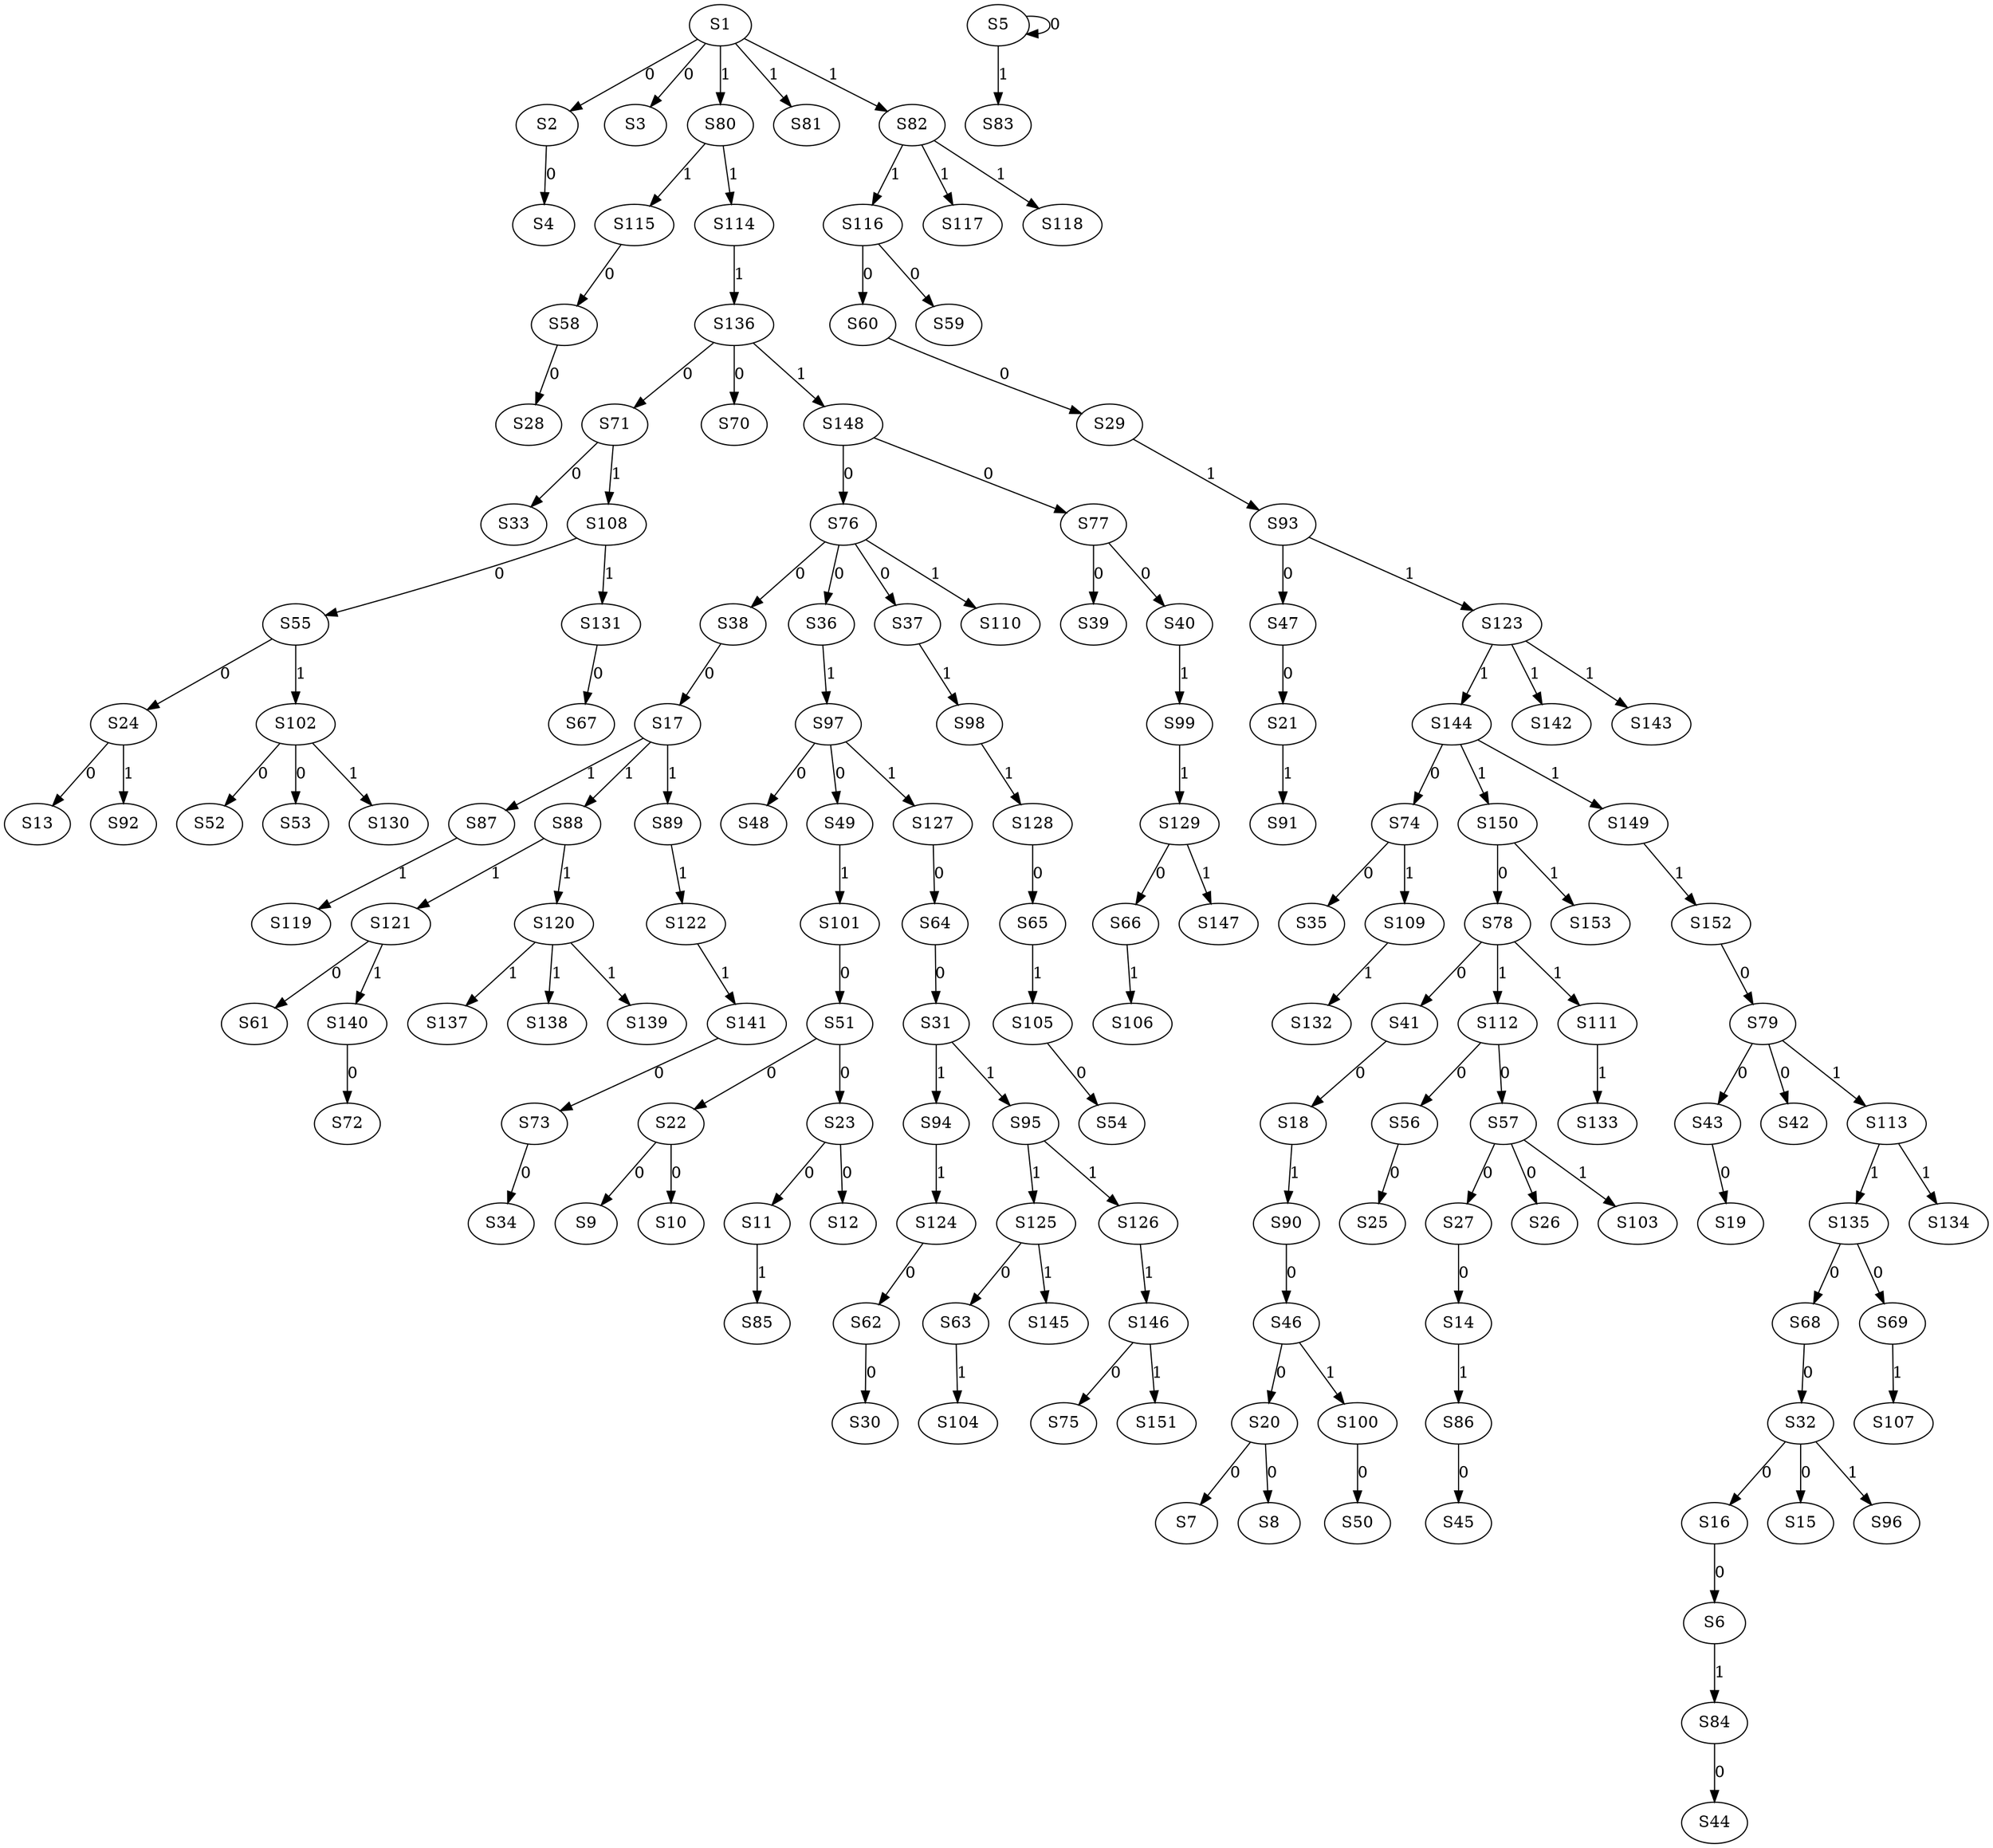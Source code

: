 strict digraph {
	S1 -> S2 [ label = 0 ];
	S1 -> S3 [ label = 0 ];
	S2 -> S4 [ label = 0 ];
	S5 -> S5 [ label = 0 ];
	S16 -> S6 [ label = 0 ];
	S20 -> S7 [ label = 0 ];
	S20 -> S8 [ label = 0 ];
	S22 -> S9 [ label = 0 ];
	S22 -> S10 [ label = 0 ];
	S23 -> S11 [ label = 0 ];
	S23 -> S12 [ label = 0 ];
	S24 -> S13 [ label = 0 ];
	S27 -> S14 [ label = 0 ];
	S32 -> S15 [ label = 0 ];
	S32 -> S16 [ label = 0 ];
	S38 -> S17 [ label = 0 ];
	S41 -> S18 [ label = 0 ];
	S43 -> S19 [ label = 0 ];
	S46 -> S20 [ label = 0 ];
	S47 -> S21 [ label = 0 ];
	S51 -> S22 [ label = 0 ];
	S51 -> S23 [ label = 0 ];
	S55 -> S24 [ label = 0 ];
	S56 -> S25 [ label = 0 ];
	S57 -> S26 [ label = 0 ];
	S57 -> S27 [ label = 0 ];
	S58 -> S28 [ label = 0 ];
	S60 -> S29 [ label = 0 ];
	S62 -> S30 [ label = 0 ];
	S64 -> S31 [ label = 0 ];
	S68 -> S32 [ label = 0 ];
	S71 -> S33 [ label = 0 ];
	S73 -> S34 [ label = 0 ];
	S74 -> S35 [ label = 0 ];
	S76 -> S36 [ label = 0 ];
	S76 -> S37 [ label = 0 ];
	S76 -> S38 [ label = 0 ];
	S77 -> S39 [ label = 0 ];
	S77 -> S40 [ label = 0 ];
	S78 -> S41 [ label = 0 ];
	S79 -> S42 [ label = 0 ];
	S79 -> S43 [ label = 0 ];
	S84 -> S44 [ label = 0 ];
	S86 -> S45 [ label = 0 ];
	S90 -> S46 [ label = 0 ];
	S93 -> S47 [ label = 0 ];
	S97 -> S48 [ label = 0 ];
	S97 -> S49 [ label = 0 ];
	S100 -> S50 [ label = 0 ];
	S101 -> S51 [ label = 0 ];
	S102 -> S52 [ label = 0 ];
	S102 -> S53 [ label = 0 ];
	S105 -> S54 [ label = 0 ];
	S108 -> S55 [ label = 0 ];
	S112 -> S56 [ label = 0 ];
	S112 -> S57 [ label = 0 ];
	S115 -> S58 [ label = 0 ];
	S116 -> S59 [ label = 0 ];
	S116 -> S60 [ label = 0 ];
	S121 -> S61 [ label = 0 ];
	S124 -> S62 [ label = 0 ];
	S125 -> S63 [ label = 0 ];
	S127 -> S64 [ label = 0 ];
	S128 -> S65 [ label = 0 ];
	S129 -> S66 [ label = 0 ];
	S131 -> S67 [ label = 0 ];
	S135 -> S68 [ label = 0 ];
	S135 -> S69 [ label = 0 ];
	S136 -> S70 [ label = 0 ];
	S136 -> S71 [ label = 0 ];
	S140 -> S72 [ label = 0 ];
	S141 -> S73 [ label = 0 ];
	S144 -> S74 [ label = 0 ];
	S146 -> S75 [ label = 0 ];
	S148 -> S76 [ label = 0 ];
	S148 -> S77 [ label = 0 ];
	S150 -> S78 [ label = 0 ];
	S152 -> S79 [ label = 0 ];
	S1 -> S80 [ label = 1 ];
	S1 -> S81 [ label = 1 ];
	S1 -> S82 [ label = 1 ];
	S5 -> S83 [ label = 1 ];
	S6 -> S84 [ label = 1 ];
	S11 -> S85 [ label = 1 ];
	S14 -> S86 [ label = 1 ];
	S17 -> S87 [ label = 1 ];
	S17 -> S88 [ label = 1 ];
	S17 -> S89 [ label = 1 ];
	S18 -> S90 [ label = 1 ];
	S21 -> S91 [ label = 1 ];
	S24 -> S92 [ label = 1 ];
	S29 -> S93 [ label = 1 ];
	S31 -> S94 [ label = 1 ];
	S31 -> S95 [ label = 1 ];
	S32 -> S96 [ label = 1 ];
	S36 -> S97 [ label = 1 ];
	S37 -> S98 [ label = 1 ];
	S40 -> S99 [ label = 1 ];
	S46 -> S100 [ label = 1 ];
	S49 -> S101 [ label = 1 ];
	S55 -> S102 [ label = 1 ];
	S57 -> S103 [ label = 1 ];
	S63 -> S104 [ label = 1 ];
	S65 -> S105 [ label = 1 ];
	S66 -> S106 [ label = 1 ];
	S69 -> S107 [ label = 1 ];
	S71 -> S108 [ label = 1 ];
	S74 -> S109 [ label = 1 ];
	S76 -> S110 [ label = 1 ];
	S78 -> S111 [ label = 1 ];
	S78 -> S112 [ label = 1 ];
	S79 -> S113 [ label = 1 ];
	S80 -> S114 [ label = 1 ];
	S80 -> S115 [ label = 1 ];
	S82 -> S116 [ label = 1 ];
	S82 -> S117 [ label = 1 ];
	S82 -> S118 [ label = 1 ];
	S87 -> S119 [ label = 1 ];
	S88 -> S120 [ label = 1 ];
	S88 -> S121 [ label = 1 ];
	S89 -> S122 [ label = 1 ];
	S93 -> S123 [ label = 1 ];
	S94 -> S124 [ label = 1 ];
	S95 -> S125 [ label = 1 ];
	S95 -> S126 [ label = 1 ];
	S97 -> S127 [ label = 1 ];
	S98 -> S128 [ label = 1 ];
	S99 -> S129 [ label = 1 ];
	S102 -> S130 [ label = 1 ];
	S108 -> S131 [ label = 1 ];
	S109 -> S132 [ label = 1 ];
	S111 -> S133 [ label = 1 ];
	S113 -> S134 [ label = 1 ];
	S113 -> S135 [ label = 1 ];
	S114 -> S136 [ label = 1 ];
	S120 -> S137 [ label = 1 ];
	S120 -> S138 [ label = 1 ];
	S120 -> S139 [ label = 1 ];
	S121 -> S140 [ label = 1 ];
	S122 -> S141 [ label = 1 ];
	S123 -> S142 [ label = 1 ];
	S123 -> S143 [ label = 1 ];
	S123 -> S144 [ label = 1 ];
	S125 -> S145 [ label = 1 ];
	S126 -> S146 [ label = 1 ];
	S129 -> S147 [ label = 1 ];
	S136 -> S148 [ label = 1 ];
	S144 -> S149 [ label = 1 ];
	S144 -> S150 [ label = 1 ];
	S146 -> S151 [ label = 1 ];
	S149 -> S152 [ label = 1 ];
	S150 -> S153 [ label = 1 ];
}